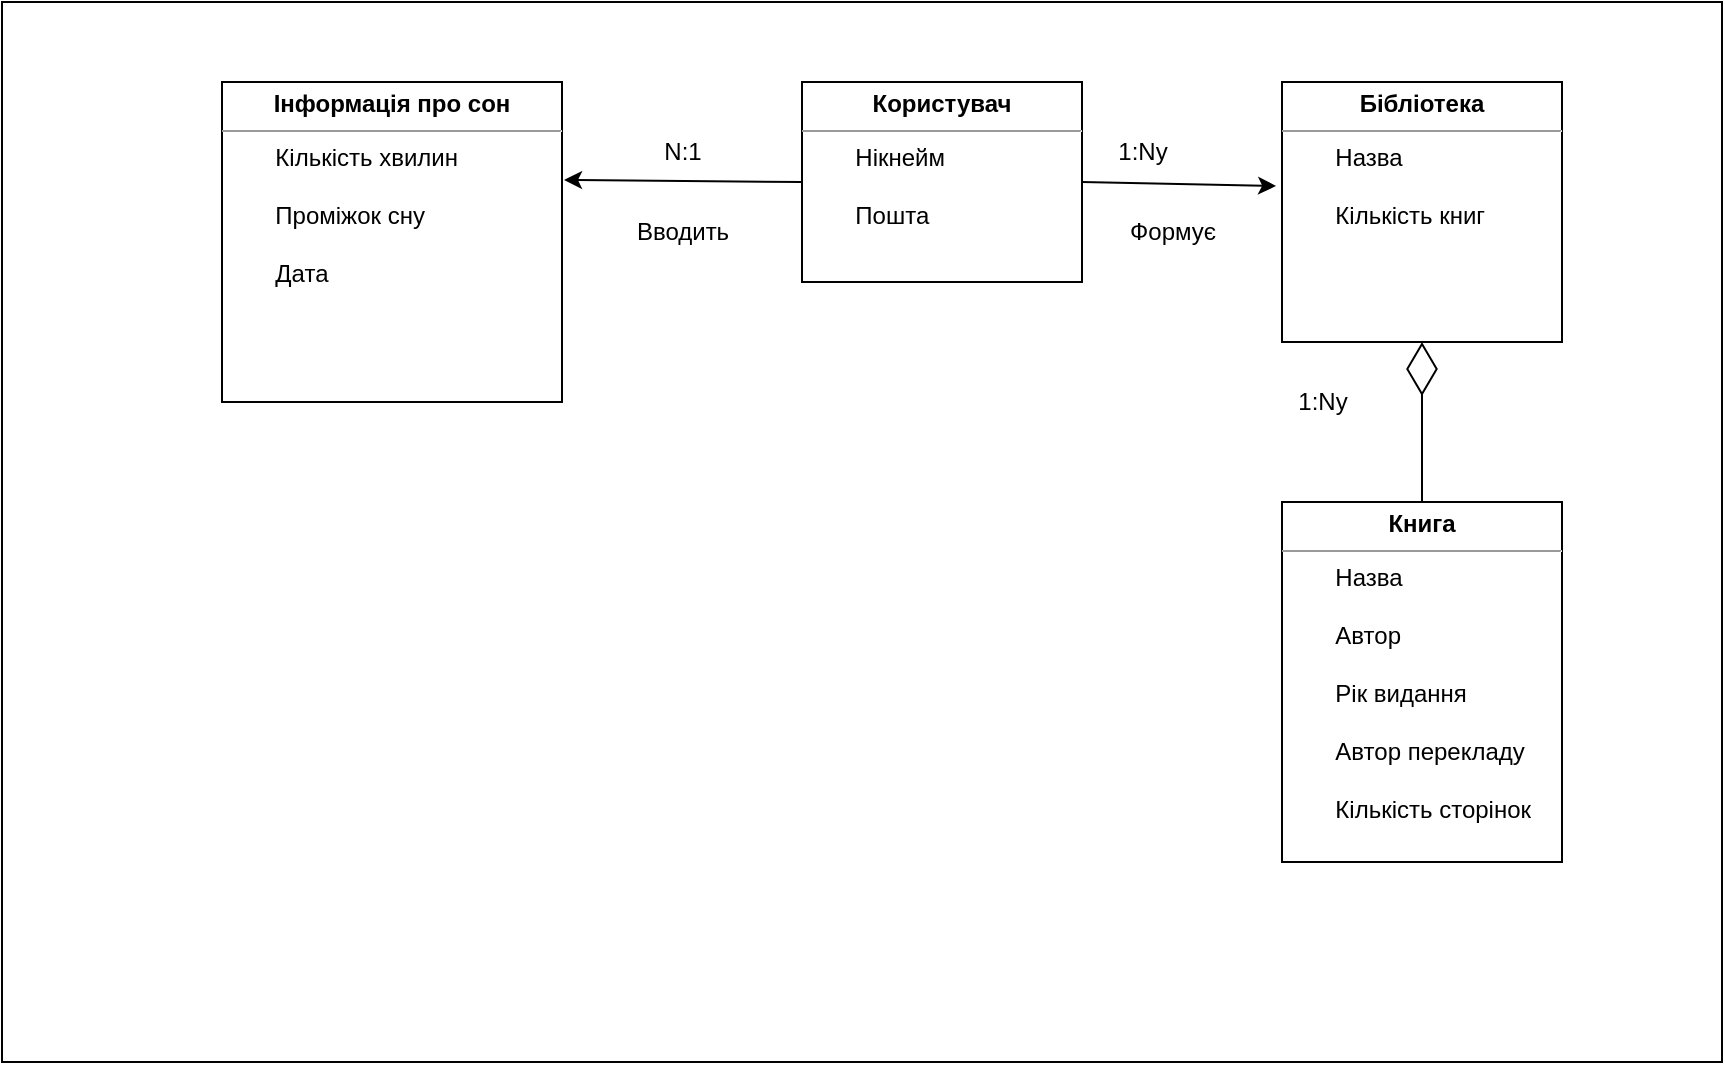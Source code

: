 <mxfile version="20.4.0" type="device"><diagram id="1q-Zsk7qygirxLlwZMi_" name="Страница 1"><mxGraphModel dx="1422" dy="772" grid="1" gridSize="10" guides="1" tooltips="1" connect="1" arrows="1" fold="1" page="1" pageScale="1" pageWidth="827" pageHeight="1169" math="0" shadow="0"><root><mxCell id="0"/><mxCell id="1" parent="0"/><mxCell id="7eK3jFxs_7ErP9RoA02_-1" value="" style="rounded=0;whiteSpace=wrap;html=1;" vertex="1" parent="1"><mxGeometry x="90" y="400" width="860" height="530" as="geometry"/></mxCell><mxCell id="dzIlwrpt_Bm9CWsazK-I-1" value="&lt;p style=&quot;margin:0px;margin-top:4px;text-align:center;&quot;&gt;&lt;b&gt;Користувач&lt;/b&gt;&lt;/p&gt;&lt;hr size=&quot;1&quot;&gt;&lt;div style=&quot;height:2px;&quot;&gt;&lt;span style=&quot;white-space: pre;&quot;&gt;&#9;&lt;/span&gt;Нікнейм&lt;br&gt;&lt;span style=&quot;white-space: pre;&quot;&gt;&#9;&lt;/span&gt;&lt;br&gt;&lt;span style=&quot;white-space: pre;&quot;&gt;&#9;&lt;/span&gt;Пошта&lt;br&gt;&lt;br&gt;&lt;span style=&quot;white-space: pre;&quot;&gt;&#9;&lt;/span&gt;&lt;br&gt;&lt;/div&gt;&lt;div style=&quot;height:2px;&quot;&gt;&lt;br&gt;&lt;/div&gt;" style="verticalAlign=top;align=left;overflow=fill;fontSize=12;fontFamily=Helvetica;html=1;" parent="1" vertex="1"><mxGeometry x="490" y="440" width="140" height="100" as="geometry"/></mxCell><mxCell id="dzIlwrpt_Bm9CWsazK-I-2" value="&lt;p style=&quot;margin:0px;margin-top:4px;text-align:center;&quot;&gt;&lt;b&gt;Бібліотека&lt;/b&gt;&lt;/p&gt;&lt;hr size=&quot;1&quot;&gt;&lt;div style=&quot;height:2px;&quot;&gt;&lt;span style=&quot;white-space: pre;&quot;&gt;&#9;&lt;/span&gt;Назва&lt;br&gt;&lt;br&gt;&lt;span style=&quot;white-space: pre;&quot;&gt;&#9;&lt;/span&gt;Кількість книг&lt;br&gt;&lt;br&gt;&lt;span style=&quot;white-space: pre;&quot;&gt;&#9;&lt;/span&gt;&lt;br&gt;&lt;/div&gt;" style="verticalAlign=top;align=left;overflow=fill;fontSize=12;fontFamily=Helvetica;html=1;" parent="1" vertex="1"><mxGeometry x="730" y="440" width="140" height="130" as="geometry"/></mxCell><mxCell id="dzIlwrpt_Bm9CWsazK-I-3" value="&lt;p style=&quot;margin:0px;margin-top:4px;text-align:center;&quot;&gt;&lt;b&gt;Книга&lt;/b&gt;&lt;/p&gt;&lt;hr size=&quot;1&quot;&gt;&lt;div style=&quot;height:2px;&quot;&gt;&lt;span style=&quot;white-space: pre;&quot;&gt;&#9;&lt;/span&gt;Назва&lt;br&gt;&lt;br&gt;&lt;span style=&quot;white-space: pre;&quot;&gt;&#9;&lt;/span&gt;Автор&lt;br&gt;&lt;br&gt;&lt;span style=&quot;white-space: pre;&quot;&gt;&#9;&lt;/span&gt;Рік видання&lt;br&gt;&lt;br&gt;&lt;span style=&quot;white-space: pre;&quot;&gt;&#9;&lt;/span&gt;Автор перекладу&lt;br&gt;&lt;br&gt;&lt;span style=&quot;white-space: pre;&quot;&gt;&#9;&lt;/span&gt;Кількість сторінок&lt;br&gt;&lt;br&gt;&lt;/div&gt;" style="verticalAlign=top;align=left;overflow=fill;fontSize=12;fontFamily=Helvetica;html=1;" parent="1" vertex="1"><mxGeometry x="730" y="650" width="140" height="180" as="geometry"/></mxCell><mxCell id="dzIlwrpt_Bm9CWsazK-I-4" value="&lt;p style=&quot;margin:0px;margin-top:4px;text-align:center;&quot;&gt;&lt;b&gt;Інформація про сон&lt;/b&gt;&lt;/p&gt;&lt;hr size=&quot;1&quot;&gt;&lt;div style=&quot;height:2px;&quot;&gt;&lt;span style=&quot;white-space: pre;&quot;&gt;&#9;&lt;/span&gt;Кількість хвилин&lt;br&gt;&lt;br&gt;&lt;span style=&quot;white-space: pre;&quot;&gt;&#9;&lt;/span&gt;Проміжок сну&lt;br&gt;&lt;br&gt;&lt;span style=&quot;white-space: pre;&quot;&gt;&#9;&lt;/span&gt;Дата&lt;br&gt;&lt;/div&gt;" style="verticalAlign=top;align=left;overflow=fill;fontSize=12;fontFamily=Helvetica;html=1;" parent="1" vertex="1"><mxGeometry x="200" y="440" width="170" height="160" as="geometry"/></mxCell><mxCell id="dzIlwrpt_Bm9CWsazK-I-5" value="" style="endArrow=classic;html=1;rounded=0;exitX=1;exitY=0.5;exitDx=0;exitDy=0;entryX=-0.021;entryY=0.4;entryDx=0;entryDy=0;entryPerimeter=0;" parent="1" source="dzIlwrpt_Bm9CWsazK-I-1" target="dzIlwrpt_Bm9CWsazK-I-2" edge="1"><mxGeometry width="50" height="50" relative="1" as="geometry"><mxPoint x="580" y="520" as="sourcePoint"/><mxPoint x="630" y="470" as="targetPoint"/></mxGeometry></mxCell><mxCell id="dzIlwrpt_Bm9CWsazK-I-6" value="1:Nу" style="text;html=1;align=center;verticalAlign=middle;resizable=0;points=[];autosize=1;strokeColor=none;fillColor=none;" parent="1" vertex="1"><mxGeometry x="725" y="585" width="50" height="30" as="geometry"/></mxCell><mxCell id="dzIlwrpt_Bm9CWsazK-I-9" value="1:Nу" style="text;html=1;align=center;verticalAlign=middle;resizable=0;points=[];autosize=1;strokeColor=none;fillColor=none;" parent="1" vertex="1"><mxGeometry x="635" y="460" width="50" height="30" as="geometry"/></mxCell><mxCell id="dzIlwrpt_Bm9CWsazK-I-10" value="N:1" style="text;html=1;align=center;verticalAlign=middle;resizable=0;points=[];autosize=1;strokeColor=none;fillColor=none;" parent="1" vertex="1"><mxGeometry x="410" y="460" width="40" height="30" as="geometry"/></mxCell><mxCell id="dzIlwrpt_Bm9CWsazK-I-12" value="" style="endArrow=classic;html=1;rounded=0;exitX=0;exitY=0.5;exitDx=0;exitDy=0;entryX=1.006;entryY=0.306;entryDx=0;entryDy=0;entryPerimeter=0;" parent="1" source="dzIlwrpt_Bm9CWsazK-I-1" target="dzIlwrpt_Bm9CWsazK-I-4" edge="1"><mxGeometry width="50" height="50" relative="1" as="geometry"><mxPoint x="640" y="500" as="sourcePoint"/><mxPoint x="717.06" y="502" as="targetPoint"/></mxGeometry></mxCell><mxCell id="dzIlwrpt_Bm9CWsazK-I-14" value="Вводить" style="text;html=1;align=center;verticalAlign=middle;resizable=0;points=[];autosize=1;strokeColor=none;fillColor=none;" parent="1" vertex="1"><mxGeometry x="395" y="500" width="70" height="30" as="geometry"/></mxCell><mxCell id="dzIlwrpt_Bm9CWsazK-I-15" value="Формує" style="text;html=1;align=center;verticalAlign=middle;resizable=0;points=[];autosize=1;strokeColor=none;fillColor=none;" parent="1" vertex="1"><mxGeometry x="640" y="500" width="70" height="30" as="geometry"/></mxCell><mxCell id="dzIlwrpt_Bm9CWsazK-I-18" value="" style="endArrow=diamondThin;endFill=0;endSize=24;html=1;rounded=0;entryX=0.5;entryY=1;entryDx=0;entryDy=0;exitX=0.5;exitY=0;exitDx=0;exitDy=0;" parent="1" source="dzIlwrpt_Bm9CWsazK-I-3" target="dzIlwrpt_Bm9CWsazK-I-2" edge="1"><mxGeometry width="160" relative="1" as="geometry"><mxPoint x="520" y="600" as="sourcePoint"/><mxPoint x="680" y="600" as="targetPoint"/></mxGeometry></mxCell></root></mxGraphModel></diagram></mxfile>